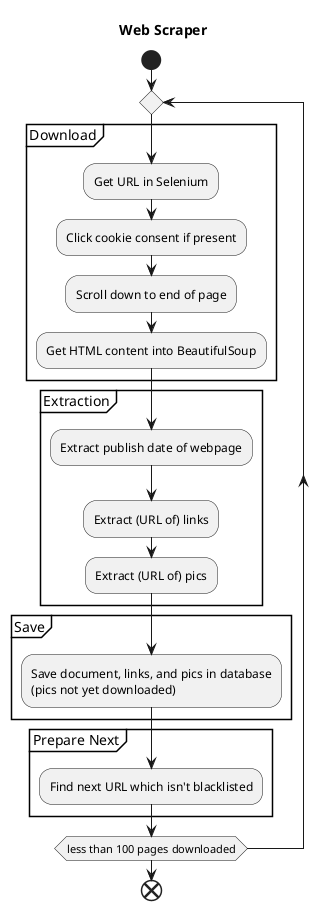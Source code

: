 @startuml

title Web Scraper

start
repeat
partition Download {
    :Get URL in Selenium;
    :Click cookie consent if present;
    :Scroll down to end of page;
    :Get HTML content into BeautifulSoup;
}

partition Extraction {
    :Extract publish date of webpage;
    :Extract (URL of) links;
    :Extract (URL of) pics;
}

partition Save {
    :Save document, links, and pics in database\n(pics not yet downloaded);
}

partition Prepare Next {
    :Find next URL which isn't blacklisted;
}
repeatwhile (less than 100 pages downloaded)
end

@enduml
